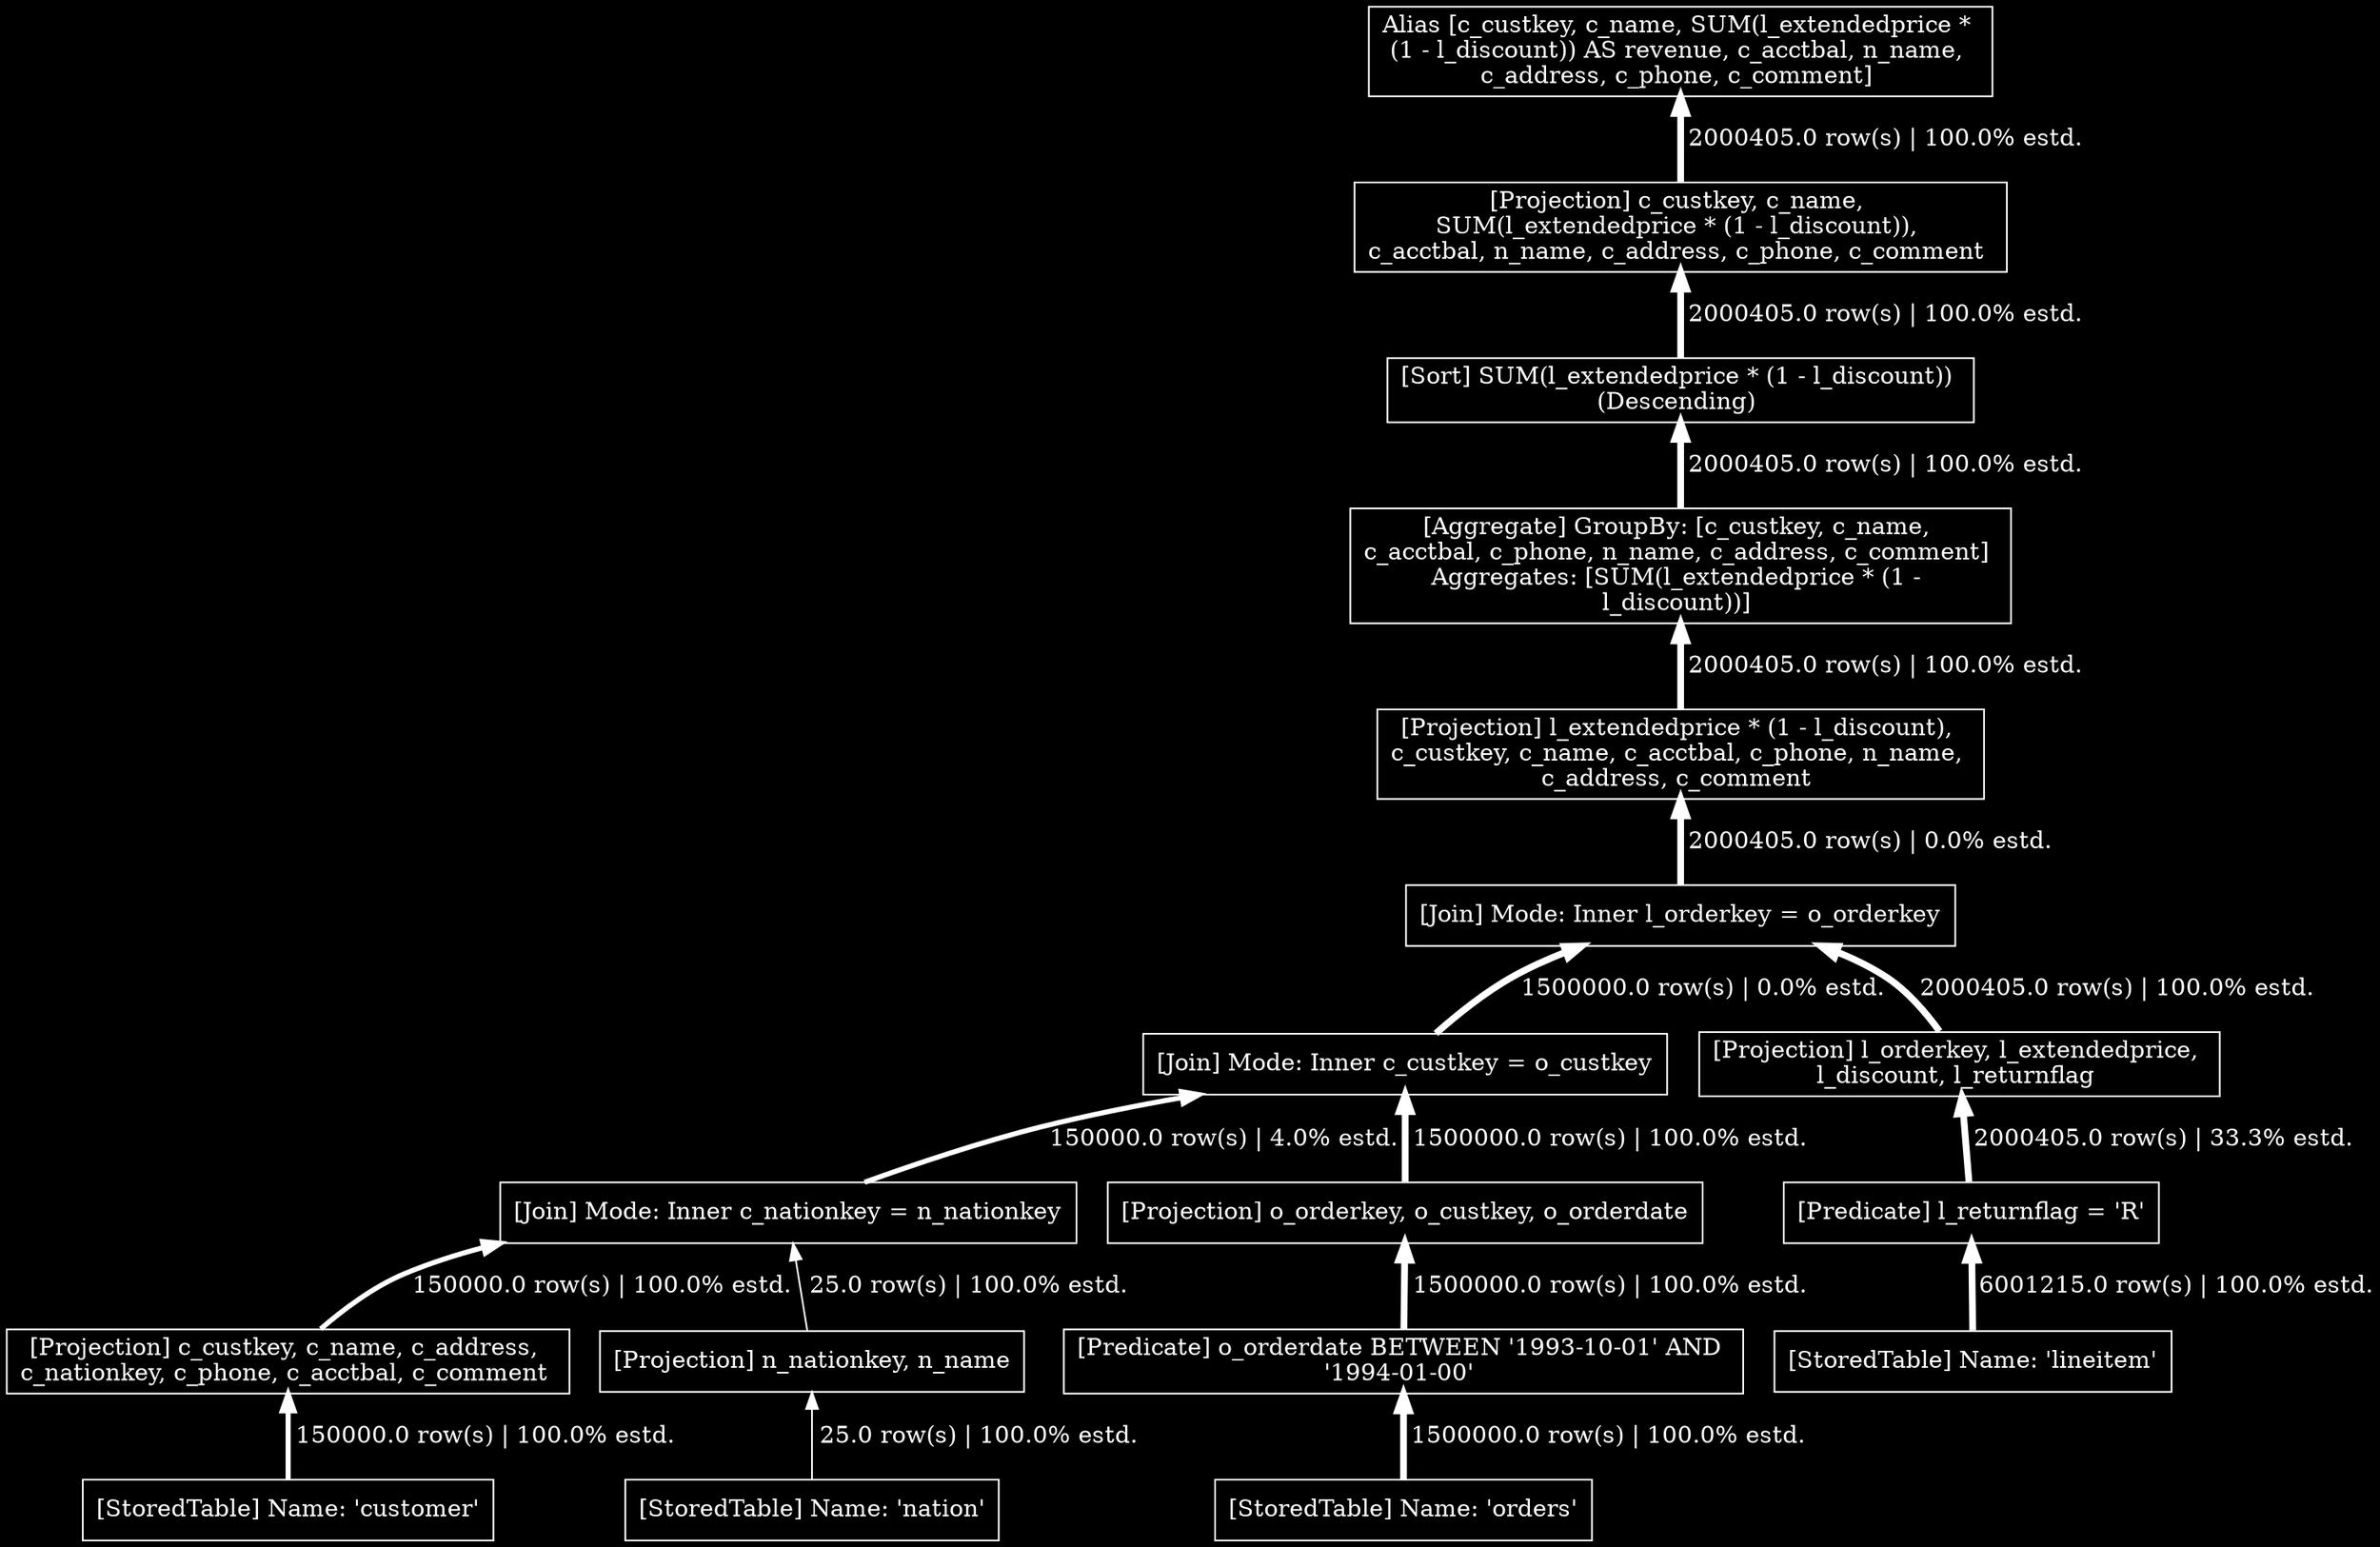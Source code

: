 digraph G {
bgcolor=black;
rankdir=BT;
ratio=compress;
94335573227120 [color=white, fontcolor=white, label="Alias [c_custkey, c_name, SUM(l_extendedprice * \n(1 - l_discount)) AS revenue, c_acctbal, n_name, \nc_address, c_phone, c_comment] ", penwidth=1, shape=rectangle];
94334847004976 [color=white, fontcolor=white, label="[Projection] c_custkey, c_name, \nSUM(l_extendedprice * (1 - l_discount)), \nc_acctbal, n_name, c_address, c_phone, c_comment ", penwidth=1, shape=rectangle];
94335573304480 [color=white, fontcolor=white, label="[Sort] SUM(l_extendedprice * (1 - l_discount)) \n(Descending) ", penwidth=1, shape=rectangle];
94334847012704 [color=white, fontcolor=white, label="[Aggregate] GroupBy: [c_custkey, c_name, \nc_acctbal, c_phone, n_name, c_address, c_comment] \nAggregates: [SUM(l_extendedprice * (1 - \nl_discount))] ", penwidth=1, shape=rectangle];
94334847005120 [color=white, fontcolor=white, label="[Projection] l_extendedprice * (1 - l_discount), \nc_custkey, c_name, c_acctbal, c_phone, n_name, \nc_address, c_comment ", penwidth=1, shape=rectangle];
94334846991440 [color=white, fontcolor=white, label="[Join] Mode: Inner l_orderkey = o_orderkey", penwidth=1, shape=rectangle];
94334846991264 [color=white, fontcolor=white, label="[Join] Mode: Inner c_custkey = o_custkey", penwidth=1, shape=rectangle];
94334848120608 [color=white, fontcolor=white, label="[Join] Mode: Inner c_nationkey = n_nationkey", penwidth=1, shape=rectangle];
94335594681184 [color=white, fontcolor=white, label="[Projection] c_custkey, c_name, c_address, \nc_nationkey, c_phone, c_acctbal, c_comment ", penwidth=1, shape=rectangle];
94335563220368 [color=white, fontcolor=white, label="[StoredTable] Name: 'customer'", penwidth=1, shape=rectangle];
94334847012992 [color=white, fontcolor=white, label="[Projection] n_nationkey, n_name", penwidth=1, shape=rectangle];
94334847112112 [color=white, fontcolor=white, label="[StoredTable] Name: 'nation'", penwidth=1, shape=rectangle];
94335594681040 [color=white, fontcolor=white, label="[Projection] o_orderkey, o_custkey, o_orderdate", penwidth=1, shape=rectangle];
94335594194224 [color=white, fontcolor=white, label="[Predicate] o_orderdate BETWEEN '1993-10-01' AND \n'1994-01-00' ", penwidth=1, shape=rectangle];
94334563737808 [color=white, fontcolor=white, label="[StoredTable] Name: 'orders'", penwidth=1, shape=rectangle];
94335594680896 [color=white, fontcolor=white, label="[Projection] l_orderkey, l_extendedprice, \nl_discount, l_returnflag ", penwidth=1, shape=rectangle];
94335594194752 [color=white, fontcolor=white, label="[Predicate] l_returnflag = 'R'", penwidth=1, shape=rectangle];
94334562265360 [color=white, fontcolor=white, label="[StoredTable] Name: 'lineitem'", penwidth=1, shape=rectangle];
94334847004976->94335573227120  [color=white, dir=forward, fontcolor=white, label=" 2000405.0 row(s) | 100.0% estd.", penwidth=4, style=solid];
94335573304480->94334847004976  [color=white, dir=forward, fontcolor=white, label=" 2000405.0 row(s) | 100.0% estd.", penwidth=4, style=solid];
94334847012704->94335573304480  [color=white, dir=forward, fontcolor=white, label=" 2000405.0 row(s) | 100.0% estd.", penwidth=4, style=solid];
94334847005120->94334847012704  [color=white, dir=forward, fontcolor=white, label=" 2000405.0 row(s) | 100.0% estd.", penwidth=4, style=solid];
94334846991440->94334847005120  [color=white, dir=forward, fontcolor=white, label=" 2000405.0 row(s) | 0.0% estd.", penwidth=4, style=solid];
94334846991264->94334846991440  [color=white, dir=forward, fontcolor=white, label=" 1500000.0 row(s) | 0.0% estd.", penwidth=4, style=solid];
94334848120608->94334846991264  [color=white, dir=forward, fontcolor=white, label=" 150000.0 row(s) | 4.0% estd.", penwidth=3, style=solid];
94335594681184->94334848120608  [color=white, dir=forward, fontcolor=white, label=" 150000.0 row(s) | 100.0% estd.", penwidth=3, style=solid];
94335563220368->94335594681184  [color=white, dir=forward, fontcolor=white, label=" 150000.0 row(s) | 100.0% estd.", penwidth=3, style=solid];
94334847012992->94334848120608  [color=white, dir=forward, fontcolor=white, label=" 25.0 row(s) | 100.0% estd.", penwidth=1, style=solid];
94334847112112->94334847012992  [color=white, dir=forward, fontcolor=white, label=" 25.0 row(s) | 100.0% estd.", penwidth=1, style=solid];
94335594681040->94334846991264  [color=white, dir=forward, fontcolor=white, label=" 1500000.0 row(s) | 100.0% estd.", penwidth=4, style=solid];
94335594194224->94335594681040  [color=white, dir=forward, fontcolor=white, label=" 1500000.0 row(s) | 100.0% estd.", penwidth=4, style=solid];
94334563737808->94335594194224  [color=white, dir=forward, fontcolor=white, label=" 1500000.0 row(s) | 100.0% estd.", penwidth=4, style=solid];
94335594680896->94334846991440  [color=white, dir=forward, fontcolor=white, label=" 2000405.0 row(s) | 100.0% estd.", penwidth=4, style=solid];
94335594194752->94335594680896  [color=white, dir=forward, fontcolor=white, label=" 2000405.0 row(s) | 33.3% estd.", penwidth=4, style=solid];
94334562265360->94335594194752  [color=white, dir=forward, fontcolor=white, label=" 6001215.0 row(s) | 100.0% estd.", penwidth=4, style=solid];
}
